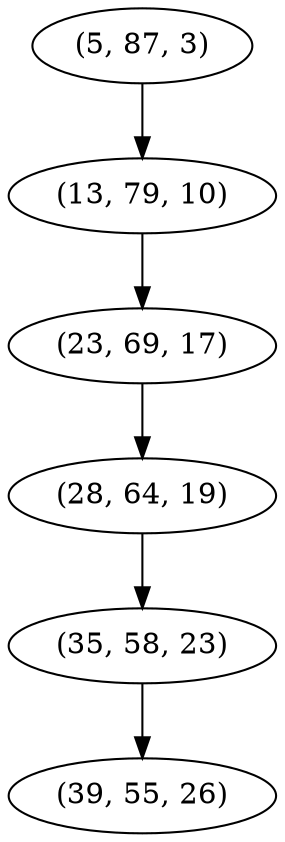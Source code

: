 digraph tree {
    "(5, 87, 3)";
    "(13, 79, 10)";
    "(23, 69, 17)";
    "(28, 64, 19)";
    "(35, 58, 23)";
    "(39, 55, 26)";
    "(5, 87, 3)" -> "(13, 79, 10)";
    "(13, 79, 10)" -> "(23, 69, 17)";
    "(23, 69, 17)" -> "(28, 64, 19)";
    "(28, 64, 19)" -> "(35, 58, 23)";
    "(35, 58, 23)" -> "(39, 55, 26)";
}
